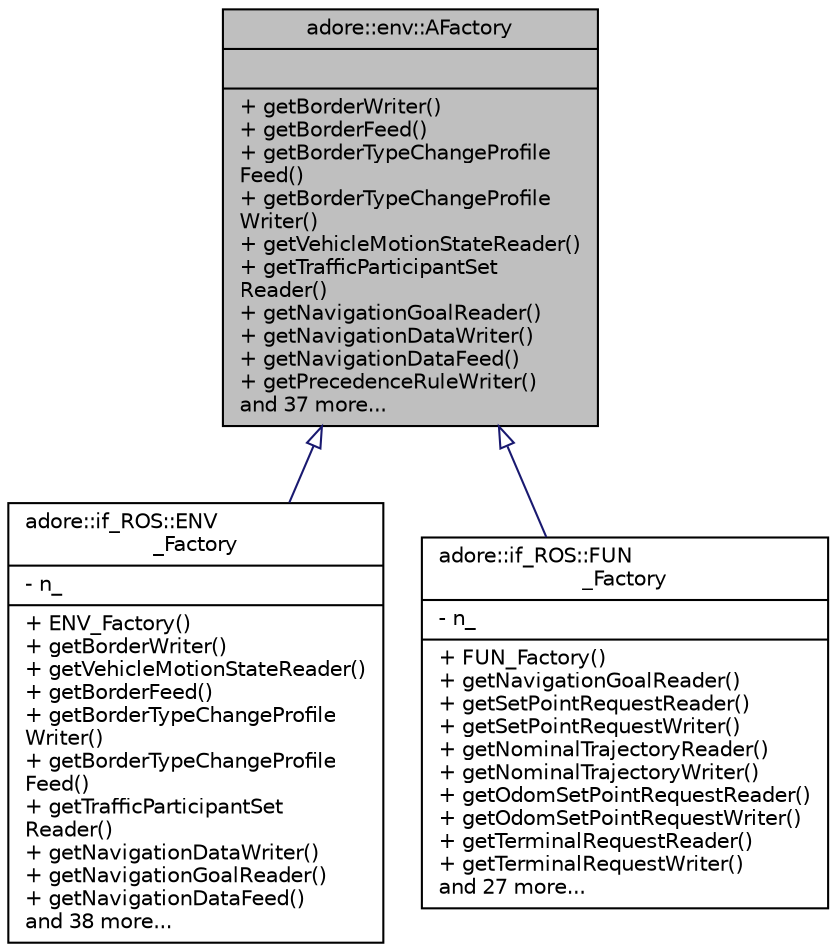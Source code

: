 digraph "adore::env::AFactory"
{
 // LATEX_PDF_SIZE
  edge [fontname="Helvetica",fontsize="10",labelfontname="Helvetica",labelfontsize="10"];
  node [fontname="Helvetica",fontsize="10",shape=record];
  Node1 [label="{adore::env::AFactory\n||+ getBorderWriter()\l+ getBorderFeed()\l+ getBorderTypeChangeProfile\lFeed()\l+ getBorderTypeChangeProfile\lWriter()\l+ getVehicleMotionStateReader()\l+ getTrafficParticipantSet\lReader()\l+ getNavigationGoalReader()\l+ getNavigationDataWriter()\l+ getNavigationDataFeed()\l+ getPrecedenceRuleWriter()\land 37 more...\l}",height=0.2,width=0.4,color="black", fillcolor="grey75", style="filled", fontcolor="black",tooltip="abstract factory for adore::env communication"];
  Node1 -> Node2 [dir="back",color="midnightblue",fontsize="10",style="solid",arrowtail="onormal",fontname="Helvetica"];
  Node2 [label="{adore::if_ROS::ENV\l_Factory\n|- n_\l|+ ENV_Factory()\l+ getBorderWriter()\l+ getVehicleMotionStateReader()\l+ getBorderFeed()\l+ getBorderTypeChangeProfile\lWriter()\l+ getBorderTypeChangeProfile\lFeed()\l+ getTrafficParticipantSet\lReader()\l+ getNavigationDataWriter()\l+ getNavigationGoalReader()\l+ getNavigationDataFeed()\land 38 more...\l}",height=0.2,width=0.4,color="black", fillcolor="white", style="filled",URL="$classadore_1_1if__ROS_1_1ENV__Factory.html",tooltip=" "];
  Node1 -> Node3 [dir="back",color="midnightblue",fontsize="10",style="solid",arrowtail="onormal",fontname="Helvetica"];
  Node3 [label="{adore::if_ROS::FUN\l_Factory\n|- n_\l|+ FUN_Factory()\l+ getNavigationGoalReader()\l+ getSetPointRequestReader()\l+ getSetPointRequestWriter()\l+ getNominalTrajectoryReader()\l+ getNominalTrajectoryWriter()\l+ getOdomSetPointRequestReader()\l+ getOdomSetPointRequestWriter()\l+ getTerminalRequestReader()\l+ getTerminalRequestWriter()\land 27 more...\l}",height=0.2,width=0.4,color="black", fillcolor="white", style="filled",URL="$classadore_1_1if__ROS_1_1FUN__Factory.html",tooltip=" "];
}
